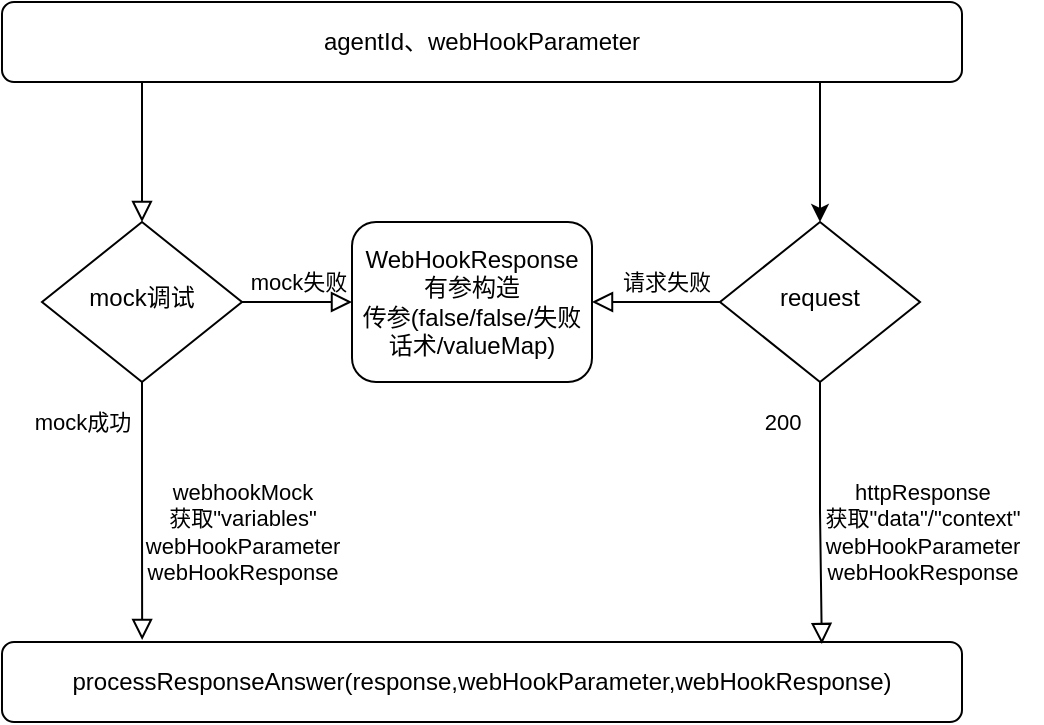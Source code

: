 <mxfile version="20.7.4" type="github">
  <diagram id="C5RBs43oDa-KdzZeNtuy" name="Page-1">
    <mxGraphModel dx="880" dy="442" grid="1" gridSize="10" guides="1" tooltips="1" connect="1" arrows="1" fold="1" page="1" pageScale="1" pageWidth="827" pageHeight="1169" math="0" shadow="0">
      <root>
        <mxCell id="WIyWlLk6GJQsqaUBKTNV-0" />
        <mxCell id="WIyWlLk6GJQsqaUBKTNV-1" parent="WIyWlLk6GJQsqaUBKTNV-0" />
        <mxCell id="WIyWlLk6GJQsqaUBKTNV-2" value="" style="rounded=0;html=1;jettySize=auto;orthogonalLoop=1;fontSize=11;endArrow=block;endFill=0;endSize=8;strokeWidth=1;shadow=0;labelBackgroundColor=none;edgeStyle=orthogonalEdgeStyle;" parent="WIyWlLk6GJQsqaUBKTNV-1" source="WIyWlLk6GJQsqaUBKTNV-3" target="WIyWlLk6GJQsqaUBKTNV-6" edge="1">
          <mxGeometry relative="1" as="geometry">
            <Array as="points">
              <mxPoint x="190" y="180" />
              <mxPoint x="190" y="180" />
            </Array>
          </mxGeometry>
        </mxCell>
        <mxCell id="-x5swoZItuZBtTfcuJNM-10" style="edgeStyle=orthogonalEdgeStyle;rounded=0;orthogonalLoop=1;jettySize=auto;html=1;entryX=0.5;entryY=0;entryDx=0;entryDy=0;" parent="WIyWlLk6GJQsqaUBKTNV-1" source="WIyWlLk6GJQsqaUBKTNV-3" target="-x5swoZItuZBtTfcuJNM-2" edge="1">
          <mxGeometry relative="1" as="geometry">
            <Array as="points">
              <mxPoint x="529" y="140" />
              <mxPoint x="529" y="140" />
            </Array>
          </mxGeometry>
        </mxCell>
        <mxCell id="WIyWlLk6GJQsqaUBKTNV-3" value="agentId、webHookParameter" style="rounded=1;whiteSpace=wrap;html=1;fontSize=12;glass=0;strokeWidth=1;shadow=0;" parent="WIyWlLk6GJQsqaUBKTNV-1" vertex="1">
          <mxGeometry x="120" y="80" width="480" height="40" as="geometry" />
        </mxCell>
        <mxCell id="WIyWlLk6GJQsqaUBKTNV-4" value="mock成功" style="rounded=0;html=1;jettySize=auto;orthogonalLoop=1;fontSize=11;endArrow=block;endFill=0;endSize=8;strokeWidth=1;shadow=0;labelBackgroundColor=none;edgeStyle=orthogonalEdgeStyle;entryX=0.146;entryY=-0.025;entryDx=0;entryDy=0;entryPerimeter=0;" parent="WIyWlLk6GJQsqaUBKTNV-1" source="WIyWlLk6GJQsqaUBKTNV-6" target="WIyWlLk6GJQsqaUBKTNV-12" edge="1">
          <mxGeometry x="-0.69" y="-30" relative="1" as="geometry">
            <mxPoint as="offset" />
            <mxPoint x="190.5" y="370" as="targetPoint" />
          </mxGeometry>
        </mxCell>
        <mxCell id="WIyWlLk6GJQsqaUBKTNV-5" value="mock失败" style="edgeStyle=orthogonalEdgeStyle;rounded=0;html=1;jettySize=auto;orthogonalLoop=1;fontSize=11;endArrow=block;endFill=0;endSize=8;strokeWidth=1;shadow=0;labelBackgroundColor=none;" parent="WIyWlLk6GJQsqaUBKTNV-1" source="WIyWlLk6GJQsqaUBKTNV-6" target="WIyWlLk6GJQsqaUBKTNV-7" edge="1">
          <mxGeometry y="10" relative="1" as="geometry">
            <mxPoint as="offset" />
          </mxGeometry>
        </mxCell>
        <mxCell id="WIyWlLk6GJQsqaUBKTNV-6" value="mock调试" style="rhombus;whiteSpace=wrap;html=1;shadow=0;fontFamily=Helvetica;fontSize=12;align=center;strokeWidth=1;spacing=6;spacingTop=-4;" parent="WIyWlLk6GJQsqaUBKTNV-1" vertex="1">
          <mxGeometry x="140" y="190" width="100" height="80" as="geometry" />
        </mxCell>
        <mxCell id="WIyWlLk6GJQsqaUBKTNV-7" value="&lt;div&gt;WebHookResponse有参构造&lt;/div&gt;传参(false/false/失败话术/valueMap)" style="rounded=1;whiteSpace=wrap;html=1;fontSize=12;glass=0;strokeWidth=1;shadow=0;" parent="WIyWlLk6GJQsqaUBKTNV-1" vertex="1">
          <mxGeometry x="295" y="190" width="120" height="80" as="geometry" />
        </mxCell>
        <mxCell id="WIyWlLk6GJQsqaUBKTNV-12" value="processResponseAnswer(response,webHookParameter,webHookResponse)" style="rounded=1;whiteSpace=wrap;html=1;fontSize=12;glass=0;strokeWidth=1;shadow=0;" parent="WIyWlLk6GJQsqaUBKTNV-1" vertex="1">
          <mxGeometry x="120" y="400" width="480" height="40" as="geometry" />
        </mxCell>
        <mxCell id="-x5swoZItuZBtTfcuJNM-0" value="200" style="rounded=0;html=1;jettySize=auto;orthogonalLoop=1;fontSize=11;endArrow=block;endFill=0;endSize=8;strokeWidth=1;shadow=0;labelBackgroundColor=none;edgeStyle=orthogonalEdgeStyle;entryX=0.854;entryY=0.025;entryDx=0;entryDy=0;entryPerimeter=0;" parent="WIyWlLk6GJQsqaUBKTNV-1" source="-x5swoZItuZBtTfcuJNM-2" target="WIyWlLk6GJQsqaUBKTNV-12" edge="1">
          <mxGeometry x="-0.697" y="-19" relative="1" as="geometry">
            <mxPoint as="offset" />
            <mxPoint x="529.5" y="370" as="targetPoint" />
          </mxGeometry>
        </mxCell>
        <mxCell id="-x5swoZItuZBtTfcuJNM-1" value="请求失败" style="edgeStyle=orthogonalEdgeStyle;rounded=0;html=1;jettySize=auto;orthogonalLoop=1;fontSize=11;endArrow=block;endFill=0;endSize=8;strokeWidth=1;shadow=0;labelBackgroundColor=none;entryX=1;entryY=0.5;entryDx=0;entryDy=0;" parent="WIyWlLk6GJQsqaUBKTNV-1" source="-x5swoZItuZBtTfcuJNM-2" target="WIyWlLk6GJQsqaUBKTNV-7" edge="1">
          <mxGeometry x="-0.143" y="-10" relative="1" as="geometry">
            <mxPoint as="offset" />
            <mxPoint x="429" y="250" as="targetPoint" />
          </mxGeometry>
        </mxCell>
        <mxCell id="-x5swoZItuZBtTfcuJNM-2" value="request" style="rhombus;whiteSpace=wrap;html=1;shadow=0;fontFamily=Helvetica;fontSize=12;align=center;strokeWidth=1;spacing=6;spacingTop=-4;" parent="WIyWlLk6GJQsqaUBKTNV-1" vertex="1">
          <mxGeometry x="479" y="190" width="100" height="80" as="geometry" />
        </mxCell>
        <mxCell id="_6Vt8_SU3xnYP8CbeVSQ-2" value="&lt;div&gt;webhookMock&lt;/div&gt;&lt;div&gt;获取&quot;variables&quot;&lt;br&gt;&lt;/div&gt;&lt;div&gt;webHookParameter&lt;/div&gt;&lt;div&gt;webHookResponse&lt;br&gt;&lt;/div&gt;" style="text;html=1;align=center;verticalAlign=middle;resizable=0;points=[];autosize=1;strokeColor=none;fillColor=none;fontSize=11;" vertex="1" parent="WIyWlLk6GJQsqaUBKTNV-1">
          <mxGeometry x="180" y="310" width="120" height="70" as="geometry" />
        </mxCell>
        <mxCell id="_6Vt8_SU3xnYP8CbeVSQ-4" value="&lt;div&gt;httpResponse&lt;/div&gt;&lt;div&gt;获取&quot;data&quot;/&quot;context&quot;&lt;/div&gt;&lt;div&gt;&lt;div&gt;webHookParameter&lt;/div&gt;webHookResponse&lt;/div&gt;" style="text;html=1;align=center;verticalAlign=middle;resizable=0;points=[];autosize=1;strokeColor=none;fillColor=none;fontSize=11;" vertex="1" parent="WIyWlLk6GJQsqaUBKTNV-1">
          <mxGeometry x="520" y="310" width="120" height="70" as="geometry" />
        </mxCell>
      </root>
    </mxGraphModel>
  </diagram>
</mxfile>
